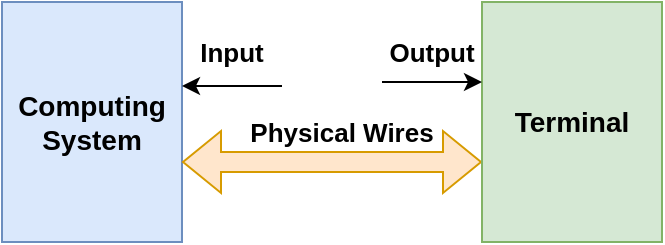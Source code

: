 <mxfile version="21.6.5" type="device">
  <diagram name="第 1 页" id="6EpNOs71wD-LE0JsUNNG">
    <mxGraphModel dx="1434" dy="844" grid="1" gridSize="10" guides="1" tooltips="1" connect="1" arrows="1" fold="1" page="1" pageScale="1" pageWidth="827" pageHeight="1169" math="0" shadow="0">
      <root>
        <mxCell id="0" />
        <mxCell id="1" parent="0" />
        <mxCell id="PBRv8g-Yv28-PQbgw1b--1" value="&lt;font size=&quot;1&quot; style=&quot;&quot;&gt;&lt;b style=&quot;font-size: 14px;&quot;&gt;Computing System&lt;/b&gt;&lt;/font&gt;" style="rounded=0;whiteSpace=wrap;html=1;fillColor=#dae8fc;strokeColor=#6c8ebf;" vertex="1" parent="1">
          <mxGeometry x="50" y="340" width="90" height="120" as="geometry" />
        </mxCell>
        <mxCell id="PBRv8g-Yv28-PQbgw1b--2" value="" style="shape=flexArrow;endArrow=classic;startArrow=classic;html=1;rounded=0;fillColor=#ffe6cc;strokeColor=#d79b00;" edge="1" parent="1">
          <mxGeometry width="100" height="100" relative="1" as="geometry">
            <mxPoint x="140" y="420" as="sourcePoint" />
            <mxPoint x="290" y="420" as="targetPoint" />
          </mxGeometry>
        </mxCell>
        <mxCell id="PBRv8g-Yv28-PQbgw1b--3" value="&lt;font size=&quot;1&quot; style=&quot;&quot;&gt;&lt;b style=&quot;font-size: 14px;&quot;&gt;Terminal&lt;/b&gt;&lt;/font&gt;" style="rounded=0;whiteSpace=wrap;html=1;fillColor=#d5e8d4;strokeColor=#82b366;" vertex="1" parent="1">
          <mxGeometry x="290" y="340" width="90" height="120" as="geometry" />
        </mxCell>
        <mxCell id="PBRv8g-Yv28-PQbgw1b--4" value="&lt;font style=&quot;font-size: 13px;&quot;&gt;&lt;b&gt;Physical Wires&lt;/b&gt;&lt;/font&gt;" style="text;html=1;strokeColor=none;fillColor=none;align=center;verticalAlign=middle;whiteSpace=wrap;rounded=0;" vertex="1" parent="1">
          <mxGeometry x="170" y="390" width="100" height="30" as="geometry" />
        </mxCell>
        <mxCell id="PBRv8g-Yv28-PQbgw1b--5" value="" style="endArrow=classic;html=1;rounded=0;" edge="1" parent="1">
          <mxGeometry width="50" height="50" relative="1" as="geometry">
            <mxPoint x="240" y="380" as="sourcePoint" />
            <mxPoint x="290" y="380" as="targetPoint" />
          </mxGeometry>
        </mxCell>
        <mxCell id="PBRv8g-Yv28-PQbgw1b--6" value="" style="endArrow=classic;html=1;rounded=0;entryX=0.989;entryY=0.183;entryDx=0;entryDy=0;entryPerimeter=0;" edge="1" parent="1">
          <mxGeometry width="50" height="50" relative="1" as="geometry">
            <mxPoint x="190" y="382" as="sourcePoint" />
            <mxPoint x="140" y="381.96" as="targetPoint" />
          </mxGeometry>
        </mxCell>
        <mxCell id="PBRv8g-Yv28-PQbgw1b--7" value="&lt;font style=&quot;font-size: 13px;&quot;&gt;&lt;b&gt;Input&lt;/b&gt;&lt;/font&gt;" style="text;html=1;strokeColor=none;fillColor=none;align=center;verticalAlign=middle;whiteSpace=wrap;rounded=0;" vertex="1" parent="1">
          <mxGeometry x="140" y="350" width="50" height="30" as="geometry" />
        </mxCell>
        <mxCell id="PBRv8g-Yv28-PQbgw1b--8" value="&lt;font style=&quot;font-size: 13px;&quot;&gt;&lt;b&gt;Output&lt;/b&gt;&lt;/font&gt;" style="text;html=1;strokeColor=none;fillColor=none;align=center;verticalAlign=middle;whiteSpace=wrap;rounded=0;" vertex="1" parent="1">
          <mxGeometry x="240" y="350" width="50" height="30" as="geometry" />
        </mxCell>
      </root>
    </mxGraphModel>
  </diagram>
</mxfile>
